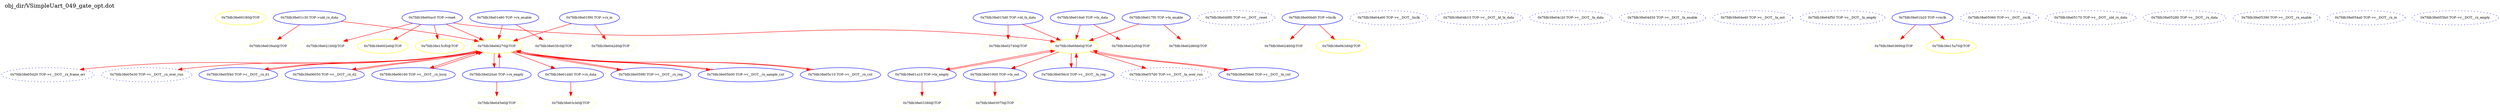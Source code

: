 digraph v3graph {
	graph	[label="obj_dir/VSimpleUart_049_gate_opt.dot",
		 labelloc=t, labeljust=l,
		 //size="7.5,10",
		 rankdir=TB];
	n0	[fontsize=8 label="0x7fdb38e00180@TOP", color=yellow];
	n1	[fontsize=8 label="0x7fdb38e021b0@TOP", color=yellow, style=dotted];
	n2	[fontsize=8 label="0x7fdb38e00ac0 TOP->reset", color=blue];
	n3	[fontsize=8 label="0x7fdb38e048f0 TOP->v__DOT__reset", color=blue, style=dotted];
	n4	[fontsize=8 label="0x7fdb38e02460@TOP", color=yellow, style=dotted];
	n5	[fontsize=8 label="0x7fdb38e00bd0 TOP->txclk", color=blue];
	n6	[fontsize=8 label="0x7fdb38e04a00 TOP->v__DOT__txclk", color=blue, style=dotted];
	n7	[fontsize=8 label="0x7fdb38e02740@TOP", color=yellow, style=dotted];
	n8	[fontsize=8 label="0x7fdb38e015d0 TOP->ld_tx_data", color=blue];
	n9	[fontsize=8 label="0x7fdb38e04b10 TOP->v__DOT__ld_tx_data", color=blue, style=dotted];
	n10	[fontsize=8 label="0x7fdb38e02a50@TOP", color=yellow, style=dotted];
	n11	[fontsize=8 label="0x7fdb38e016e0 TOP->tx_data", color=blue];
	n12	[fontsize=8 label="0x7fdb38e04c20 TOP->v__DOT__tx_data", color=blue, style=dotted];
	n13	[fontsize=8 label="0x7fdb38e02d60@TOP", color=yellow, style=dotted];
	n14	[fontsize=8 label="0x7fdb38e017f0 TOP->tx_enable", color=blue];
	n15	[fontsize=8 label="0x7fdb38e04d30 TOP->v__DOT__tx_enable", color=blue, style=dotted];
	n16	[fontsize=8 label="0x7fdb38e03070@TOP", color=yellow, style=dotted];
	n17	[fontsize=8 label="0x7fdb38e01900 TOP->tx_out", color=blue];
	n18	[fontsize=8 label="0x7fdb38e04e40 TOP->v__DOT__tx_out", color=blue, style=dotted];
	n19	[fontsize=8 label="0x7fdb38e03380@TOP", color=yellow, style=dotted];
	n20	[fontsize=8 label="0x7fdb38e01a10 TOP->tx_empty", color=blue];
	n21	[fontsize=8 label="0x7fdb38e04f50 TOP->v__DOT__tx_empty", color=blue, style=dotted];
	n22	[fontsize=8 label="0x7fdb38e03690@TOP", color=yellow, style=dotted];
	n23	[fontsize=8 label="0x7fdb38e01b20 TOP->rxclk", color=blue];
	n24	[fontsize=8 label="0x7fdb38e05060 TOP->v__DOT__rxclk", color=blue, style=dotted];
	n25	[fontsize=8 label="0x7fdb38e039a0@TOP", color=yellow, style=dotted];
	n26	[fontsize=8 label="0x7fdb38e01c30 TOP->uld_rx_data", color=blue];
	n27	[fontsize=8 label="0x7fdb38e05170 TOP->v__DOT__uld_rx_data", color=blue, style=dotted];
	n28	[fontsize=8 label="0x7fdb38e03cb0@TOP", color=yellow, style=dotted];
	n29	[fontsize=8 label="0x7fdb38e01d40 TOP->rx_data", color=blue];
	n30	[fontsize=8 label="0x7fdb38e05280 TOP->v__DOT__rx_data", color=blue, style=dotted];
	n31	[fontsize=8 label="0x7fdb38e03fc0@TOP", color=yellow, style=dotted];
	n32	[fontsize=8 label="0x7fdb38e01e80 TOP->rx_enable", color=blue];
	n33	[fontsize=8 label="0x7fdb38e05390 TOP->v__DOT__rx_enable", color=blue, style=dotted];
	n34	[fontsize=8 label="0x7fdb38e042d0@TOP", color=yellow, style=dotted];
	n35	[fontsize=8 label="0x7fdb38e01f90 TOP->rx_in", color=blue];
	n36	[fontsize=8 label="0x7fdb38e054a0 TOP->v__DOT__rx_in", color=blue, style=dotted];
	n37	[fontsize=8 label="0x7fdb38e045e0@TOP", color=yellow, style=dotted];
	n38	[fontsize=8 label="0x7fdb38e020a0 TOP->rx_empty", color=blue];
	n39	[fontsize=8 label="0x7fdb38e055b0 TOP->v__DOT__rx_empty", color=blue, style=dotted];
	n40	[fontsize=8 label="0x7fdb38e002e0@TOP", color=yellow];
	n41	[fontsize=8 label="0x7fdb38e15a70@TOP", color=yellow];
	n42	[fontsize=8 label="0x7fdb38e06270@TOP", color=yellow];
	n43	[fontsize=8 label="0x7fdb38e059f0 TOP->v__DOT__rx_reg", color=blue];
	n44	[fontsize=8 label="0x7fdb38e05b00 TOP->v__DOT__rx_sample_cnt", color=blue];
	n45	[fontsize=8 label="0x7fdb38e05c10 TOP->v__DOT__rx_cnt", color=blue];
	n46	[fontsize=8 label="0x7fdb38e05d20 TOP->v__DOT__rx_frame_err", color=blue, style=dotted];
	n47	[fontsize=8 label="0x7fdb38e05e30 TOP->v__DOT__rx_over_run", color=blue, style=dotted];
	n48	[fontsize=8 label="0x7fdb38e05f40 TOP->v__DOT__rx_d1", color=blue];
	n49	[fontsize=8 label="0x7fdb38e06050 TOP->v__DOT__rx_d2", color=blue];
	n50	[fontsize=8 label="0x7fdb38e06160 TOP->v__DOT__rx_busy", color=blue];
	n51	[fontsize=8 label="0x7fdb38e15cf0@TOP", color=yellow];
	n52	[fontsize=8 label="0x7fdb38e063d0@TOP", color=yellow];
	n53	[fontsize=8 label="0x7fdb38e0fde0@TOP", color=yellow];
	n54	[fontsize=8 label="0x7fdb38e056c0 TOP->v__DOT__tx_reg", color=blue];
	n55	[fontsize=8 label="0x7fdb38e057d0 TOP->v__DOT__tx_over_run", color=blue, style=dotted];
	n56	[fontsize=8 label="0x7fdb38e058e0 TOP->v__DOT__tx_cnt", color=blue];
	n2 -> n1 [fontsize=8 label="" weight=1 color=red];
	n2 -> n40 [fontsize=8 label="" weight=1 color=red];
	n2 -> n42 [fontsize=8 label="" weight=1 color=red];
	n2 -> n51 [fontsize=8 label="" weight=1 color=red];
	n2 -> n53 [fontsize=8 label="" weight=1 color=red];
	n5 -> n4 [fontsize=8 label="" weight=1 color=red];
	n5 -> n52 [fontsize=8 label="" weight=1 color=red];
	n8 -> n7 [fontsize=8 label="" weight=1 color=red];
	n8 -> n53 [fontsize=8 label="" weight=1 color=red];
	n11 -> n10 [fontsize=8 label="" weight=1 color=red];
	n11 -> n53 [fontsize=8 label="" weight=1 color=red];
	n14 -> n13 [fontsize=8 label="" weight=1 color=red];
	n14 -> n53 [fontsize=8 label="" weight=2 color=red];
	n17 -> n16 [fontsize=8 label="" weight=1 color=red];
	n20 -> n19 [fontsize=8 label="" weight=1 color=red];
	n20 -> n53 [fontsize=8 label="" weight=2 color=red];
	n23 -> n22 [fontsize=8 label="" weight=1 color=red];
	n23 -> n41 [fontsize=8 label="" weight=1 color=red];
	n26 -> n25 [fontsize=8 label="" weight=1 color=red];
	n26 -> n42 [fontsize=8 label="" weight=1 color=red];
	n29 -> n28 [fontsize=8 label="" weight=1 color=red];
	n32 -> n31 [fontsize=8 label="" weight=1 color=red];
	n32 -> n42 [fontsize=8 label="" weight=2 color=red];
	n35 -> n34 [fontsize=8 label="" weight=1 color=red];
	n35 -> n42 [fontsize=8 label="" weight=1 color=red];
	n38 -> n37 [fontsize=8 label="" weight=1 color=red];
	n38 -> n42 [fontsize=8 label="" weight=1 color=red];
	n42 -> n43 [fontsize=8 label="" weight=2 color=red];
	n42 -> n29 [fontsize=8 label="" weight=2 color=red];
	n42 -> n44 [fontsize=8 label="" weight=3 color=red];
	n42 -> n45 [fontsize=8 label="" weight=3 color=red];
	n42 -> n46 [fontsize=8 label="" weight=3 color=red];
	n42 -> n47 [fontsize=8 label="" weight=2 color=red];
	n42 -> n38 [fontsize=8 label="" weight=3 color=red];
	n42 -> n48 [fontsize=8 label="" weight=2 color=red];
	n42 -> n49 [fontsize=8 label="" weight=2 color=red];
	n42 -> n50 [fontsize=8 label="" weight=5 color=red];
	n43 -> n42 [fontsize=8 label="" weight=1 color=red];
	n44 -> n42 [fontsize=8 label="" weight=2 color=red];
	n45 -> n42 [fontsize=8 label="" weight=6 color=red];
	n48 -> n42 [fontsize=8 label="" weight=1 color=red];
	n49 -> n42 [fontsize=8 label="" weight=4 color=red];
	n50 -> n42 [fontsize=8 label="" weight=2 color=red];
	n53 -> n54 [fontsize=8 label="" weight=2 color=red];
	n53 -> n20 [fontsize=8 label="" weight=3 color=red];
	n53 -> n55 [fontsize=8 label="" weight=2 color=red];
	n53 -> n17 [fontsize=8 label="" weight=4 color=red];
	n53 -> n56 [fontsize=8 label="" weight=4 color=red];
	n54 -> n53 [fontsize=8 label="" weight=1 color=red];
	n56 -> n53 [fontsize=8 label="" weight=6 color=red];
}
